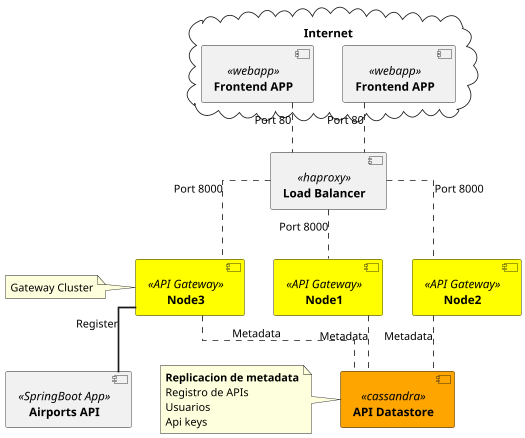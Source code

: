 @startuml

scale 5/6
skinparam linetype ortho

[<b>Load Balancer</b>] <<haproxy>> as l1

cloud "Internet"{
[<b>Frontend APP</b>] <<webapp>> as w1
[<b>Frontend APP</b>] <<webapp>> as w2
}

[<b>Node1</b>] <<API Gateway>> as g1 #Yellow
[<b>Node2</b>] <<API Gateway>> as g2 #Yellow
[<b>Node3</b>] <<API Gateway>> as g3 #Yellow
note left of g3
    Gateway Cluster
end note
[<b>API Datastore</b>] <<cassandra>> as d1 #Orange
note left of d1
    <b>Replicacion de metadata</b>
    Registro de APIs
    Usuarios
    Api keys
end note


[<b>Airports API</b>] <<SpringBoot App>> as j1

'Connectors

w1 .. l1: Port 80
w2 .. l1: Port 80

l1 .. g1: Port 8000
l1 .. g2: Port 8000
l1 .. g3: Port 8000

g1 .. d1: Metadata
g2 .. d1: Metadata
g3 .. d1: Metadata

g3 == j1: Register

@enduml
